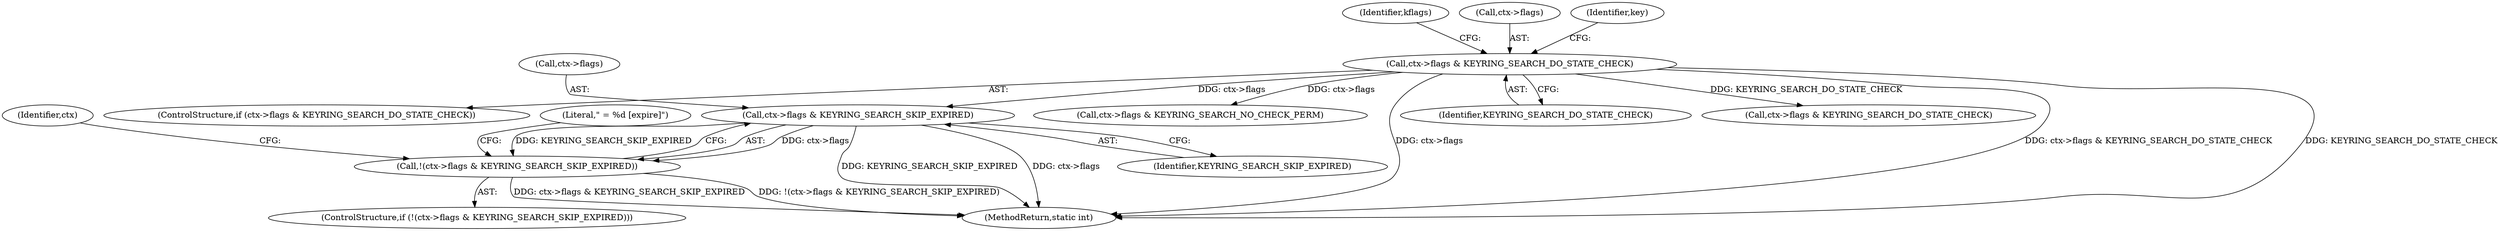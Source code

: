 digraph "0_linux_363b02dab09b3226f3bd1420dad9c72b79a42a76_11@pointer" {
"1000193" [label="(Call,ctx->flags & KEYRING_SEARCH_SKIP_EXPIRED)"];
"1000146" [label="(Call,ctx->flags & KEYRING_SEARCH_DO_STATE_CHECK)"];
"1000192" [label="(Call,!(ctx->flags & KEYRING_SEARCH_SKIP_EXPIRED))"];
"1000154" [label="(Identifier,kflags)"];
"1000194" [label="(Call,ctx->flags)"];
"1000145" [label="(ControlStructure,if (ctx->flags & KEYRING_SEARCH_DO_STATE_CHECK))"];
"1000305" [label="(MethodReturn,static int)"];
"1000227" [label="(Call,ctx->flags & KEYRING_SEARCH_NO_CHECK_PERM)"];
"1000191" [label="(ControlStructure,if (!(ctx->flags & KEYRING_SEARCH_SKIP_EXPIRED)))"];
"1000150" [label="(Identifier,KEYRING_SEARCH_DO_STATE_CHECK)"];
"1000206" [label="(Literal,\" = %d [expire]\")"];
"1000147" [label="(Call,ctx->flags)"];
"1000193" [label="(Call,ctx->flags & KEYRING_SEARCH_SKIP_EXPIRED)"];
"1000192" [label="(Call,!(ctx->flags & KEYRING_SEARCH_SKIP_EXPIRED))"];
"1000214" [label="(Identifier,key)"];
"1000259" [label="(Call,ctx->flags & KEYRING_SEARCH_DO_STATE_CHECK)"];
"1000197" [label="(Identifier,KEYRING_SEARCH_SKIP_EXPIRED)"];
"1000200" [label="(Identifier,ctx)"];
"1000146" [label="(Call,ctx->flags & KEYRING_SEARCH_DO_STATE_CHECK)"];
"1000193" -> "1000192"  [label="AST: "];
"1000193" -> "1000197"  [label="CFG: "];
"1000194" -> "1000193"  [label="AST: "];
"1000197" -> "1000193"  [label="AST: "];
"1000192" -> "1000193"  [label="CFG: "];
"1000193" -> "1000305"  [label="DDG: ctx->flags"];
"1000193" -> "1000305"  [label="DDG: KEYRING_SEARCH_SKIP_EXPIRED"];
"1000193" -> "1000192"  [label="DDG: ctx->flags"];
"1000193" -> "1000192"  [label="DDG: KEYRING_SEARCH_SKIP_EXPIRED"];
"1000146" -> "1000193"  [label="DDG: ctx->flags"];
"1000146" -> "1000145"  [label="AST: "];
"1000146" -> "1000150"  [label="CFG: "];
"1000147" -> "1000146"  [label="AST: "];
"1000150" -> "1000146"  [label="AST: "];
"1000154" -> "1000146"  [label="CFG: "];
"1000214" -> "1000146"  [label="CFG: "];
"1000146" -> "1000305"  [label="DDG: KEYRING_SEARCH_DO_STATE_CHECK"];
"1000146" -> "1000305"  [label="DDG: ctx->flags & KEYRING_SEARCH_DO_STATE_CHECK"];
"1000146" -> "1000305"  [label="DDG: ctx->flags"];
"1000146" -> "1000227"  [label="DDG: ctx->flags"];
"1000146" -> "1000259"  [label="DDG: KEYRING_SEARCH_DO_STATE_CHECK"];
"1000192" -> "1000191"  [label="AST: "];
"1000200" -> "1000192"  [label="CFG: "];
"1000206" -> "1000192"  [label="CFG: "];
"1000192" -> "1000305"  [label="DDG: ctx->flags & KEYRING_SEARCH_SKIP_EXPIRED"];
"1000192" -> "1000305"  [label="DDG: !(ctx->flags & KEYRING_SEARCH_SKIP_EXPIRED)"];
}
